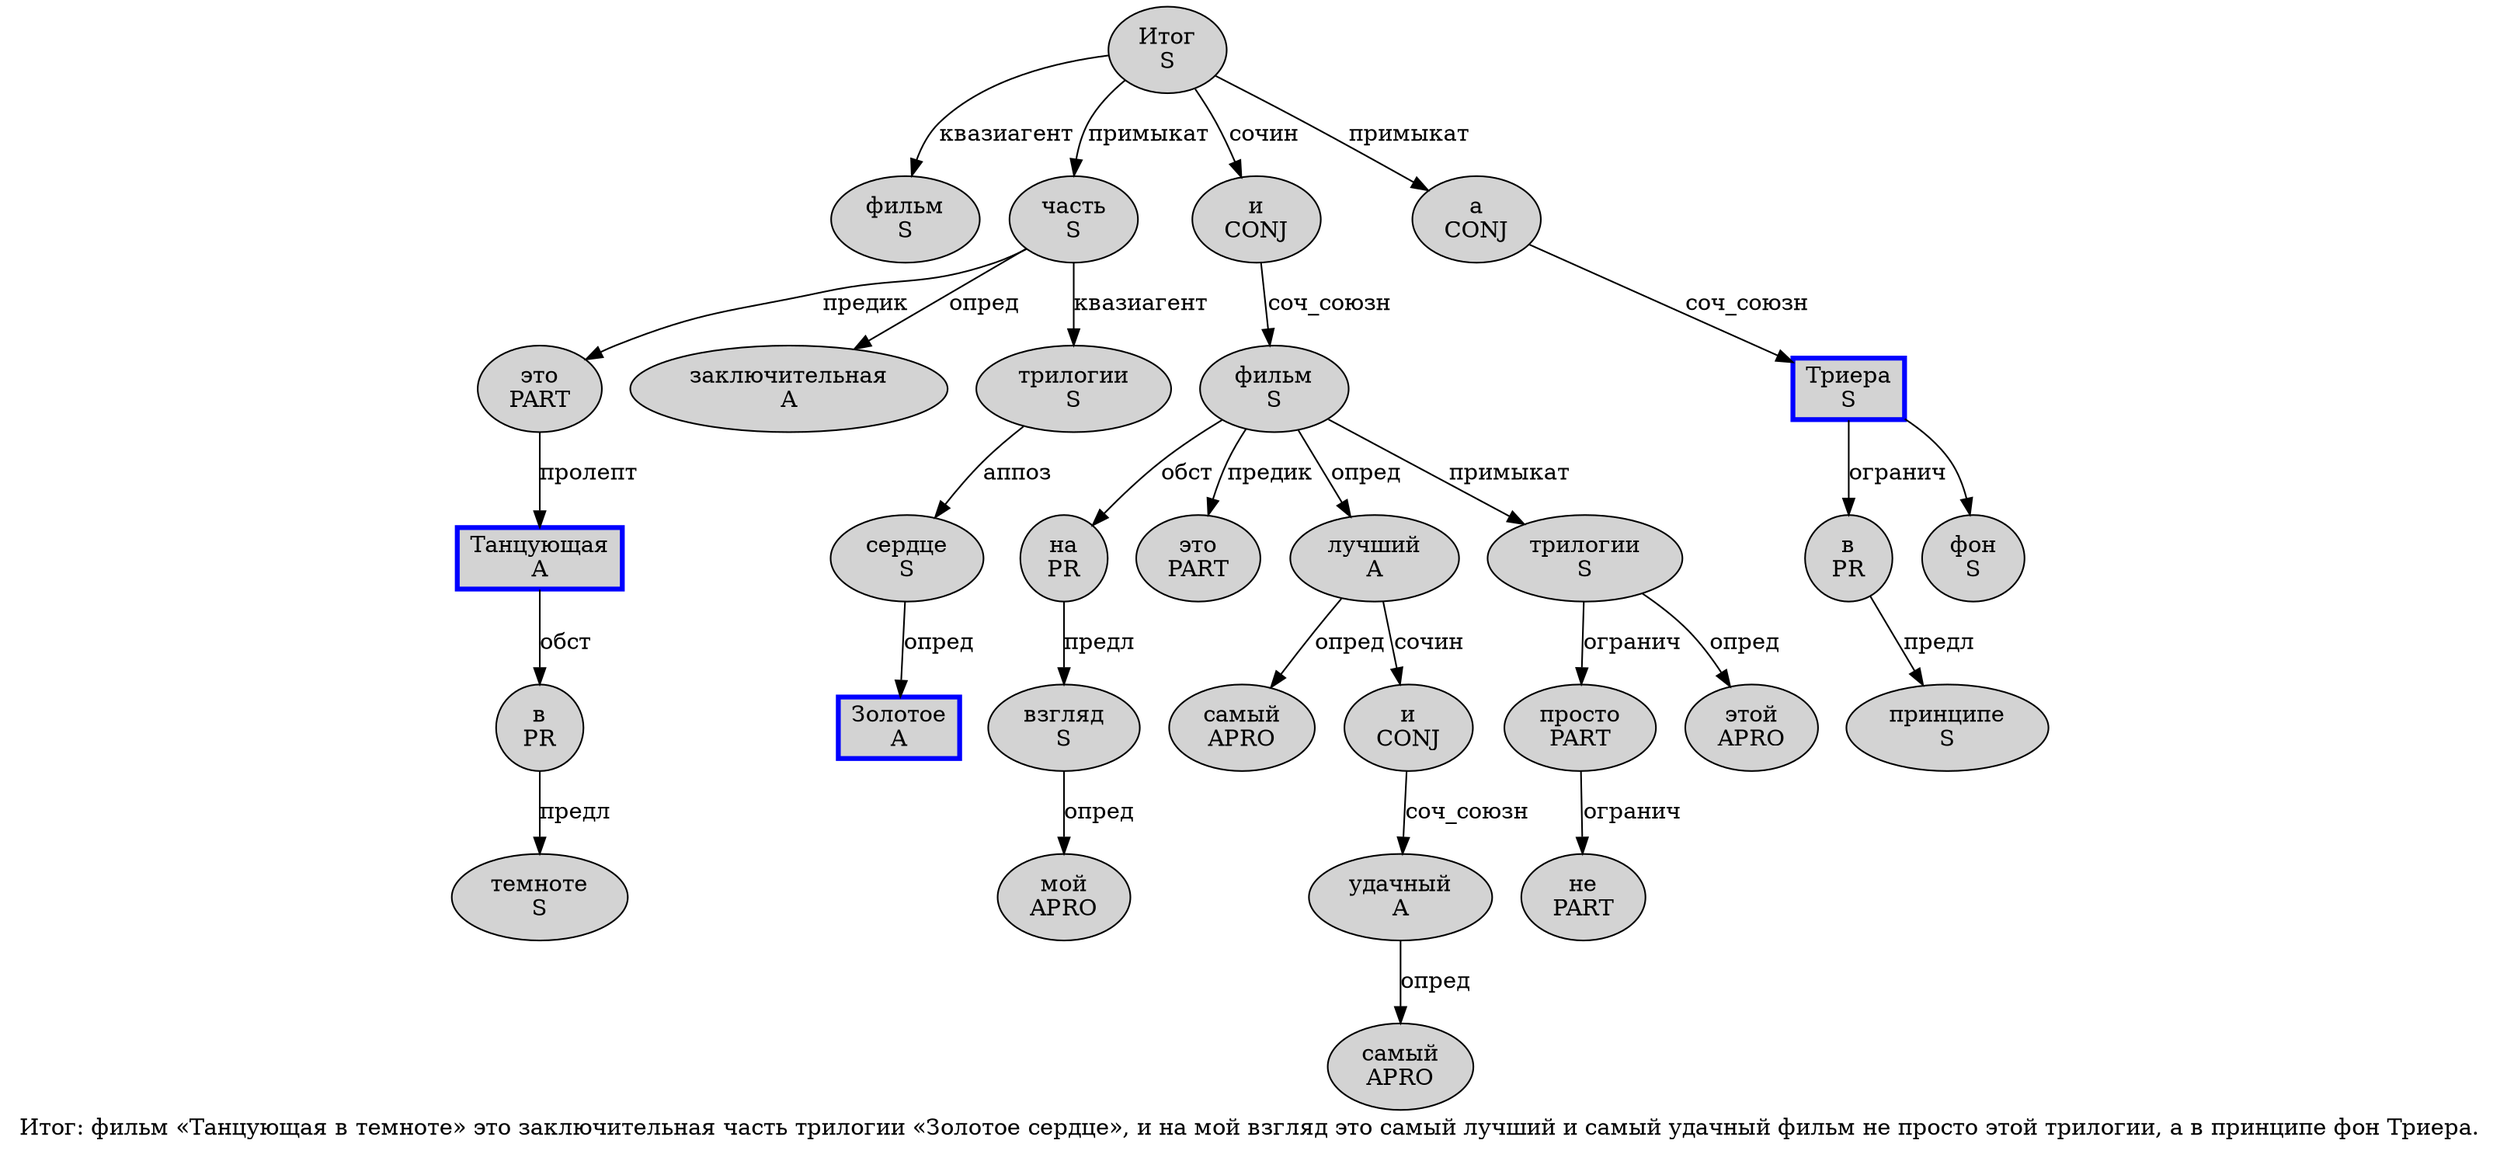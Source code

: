 digraph SENTENCE_562 {
	graph [label="Итог: фильм «Танцующая в темноте» это заключительная часть трилогии «Золотое сердце», и на мой взгляд это самый лучший и самый удачный фильм не просто этой трилогии, а в принципе фон Триера."]
	node [style=filled]
		0 [label="Итог
S" color="" fillcolor=lightgray penwidth=1 shape=ellipse]
		2 [label="фильм
S" color="" fillcolor=lightgray penwidth=1 shape=ellipse]
		4 [label="Танцующая
A" color=blue fillcolor=lightgray penwidth=3 shape=box]
		5 [label="в
PR" color="" fillcolor=lightgray penwidth=1 shape=ellipse]
		6 [label="темноте
S" color="" fillcolor=lightgray penwidth=1 shape=ellipse]
		8 [label="это
PART" color="" fillcolor=lightgray penwidth=1 shape=ellipse]
		9 [label="заключительная
A" color="" fillcolor=lightgray penwidth=1 shape=ellipse]
		10 [label="часть
S" color="" fillcolor=lightgray penwidth=1 shape=ellipse]
		11 [label="трилогии
S" color="" fillcolor=lightgray penwidth=1 shape=ellipse]
		13 [label="Золотое
A" color=blue fillcolor=lightgray penwidth=3 shape=box]
		14 [label="сердце
S" color="" fillcolor=lightgray penwidth=1 shape=ellipse]
		17 [label="и
CONJ" color="" fillcolor=lightgray penwidth=1 shape=ellipse]
		18 [label="на
PR" color="" fillcolor=lightgray penwidth=1 shape=ellipse]
		19 [label="мой
APRO" color="" fillcolor=lightgray penwidth=1 shape=ellipse]
		20 [label="взгляд
S" color="" fillcolor=lightgray penwidth=1 shape=ellipse]
		21 [label="это
PART" color="" fillcolor=lightgray penwidth=1 shape=ellipse]
		22 [label="самый
APRO" color="" fillcolor=lightgray penwidth=1 shape=ellipse]
		23 [label="лучший
A" color="" fillcolor=lightgray penwidth=1 shape=ellipse]
		24 [label="и
CONJ" color="" fillcolor=lightgray penwidth=1 shape=ellipse]
		25 [label="самый
APRO" color="" fillcolor=lightgray penwidth=1 shape=ellipse]
		26 [label="удачный
A" color="" fillcolor=lightgray penwidth=1 shape=ellipse]
		27 [label="фильм
S" color="" fillcolor=lightgray penwidth=1 shape=ellipse]
		28 [label="не
PART" color="" fillcolor=lightgray penwidth=1 shape=ellipse]
		29 [label="просто
PART" color="" fillcolor=lightgray penwidth=1 shape=ellipse]
		30 [label="этой
APRO" color="" fillcolor=lightgray penwidth=1 shape=ellipse]
		31 [label="трилогии
S" color="" fillcolor=lightgray penwidth=1 shape=ellipse]
		33 [label="а
CONJ" color="" fillcolor=lightgray penwidth=1 shape=ellipse]
		34 [label="в
PR" color="" fillcolor=lightgray penwidth=1 shape=ellipse]
		35 [label="принципе
S" color="" fillcolor=lightgray penwidth=1 shape=ellipse]
		36 [label="фон
S" color="" fillcolor=lightgray penwidth=1 shape=ellipse]
		37 [label="Триера
S" color=blue fillcolor=lightgray penwidth=3 shape=box]
			23 -> 22 [label="опред"]
			23 -> 24 [label="сочин"]
			8 -> 4 [label="пролепт"]
			29 -> 28 [label="огранич"]
			26 -> 25 [label="опред"]
			24 -> 26 [label="соч_союзн"]
			4 -> 5 [label="обст"]
			17 -> 27 [label="соч_союзн"]
			18 -> 20 [label="предл"]
			34 -> 35 [label="предл"]
			5 -> 6 [label="предл"]
			14 -> 13 [label="опред"]
			10 -> 8 [label="предик"]
			10 -> 9 [label="опред"]
			10 -> 11 [label="квазиагент"]
			37 -> 34 [label="огранич"]
			37 -> 36
			11 -> 14 [label="аппоз"]
			0 -> 2 [label="квазиагент"]
			0 -> 10 [label="примыкат"]
			0 -> 17 [label="сочин"]
			0 -> 33 [label="примыкат"]
			33 -> 37 [label="соч_союзн"]
			20 -> 19 [label="опред"]
			27 -> 18 [label="обст"]
			27 -> 21 [label="предик"]
			27 -> 23 [label="опред"]
			27 -> 31 [label="примыкат"]
			31 -> 29 [label="огранич"]
			31 -> 30 [label="опред"]
}